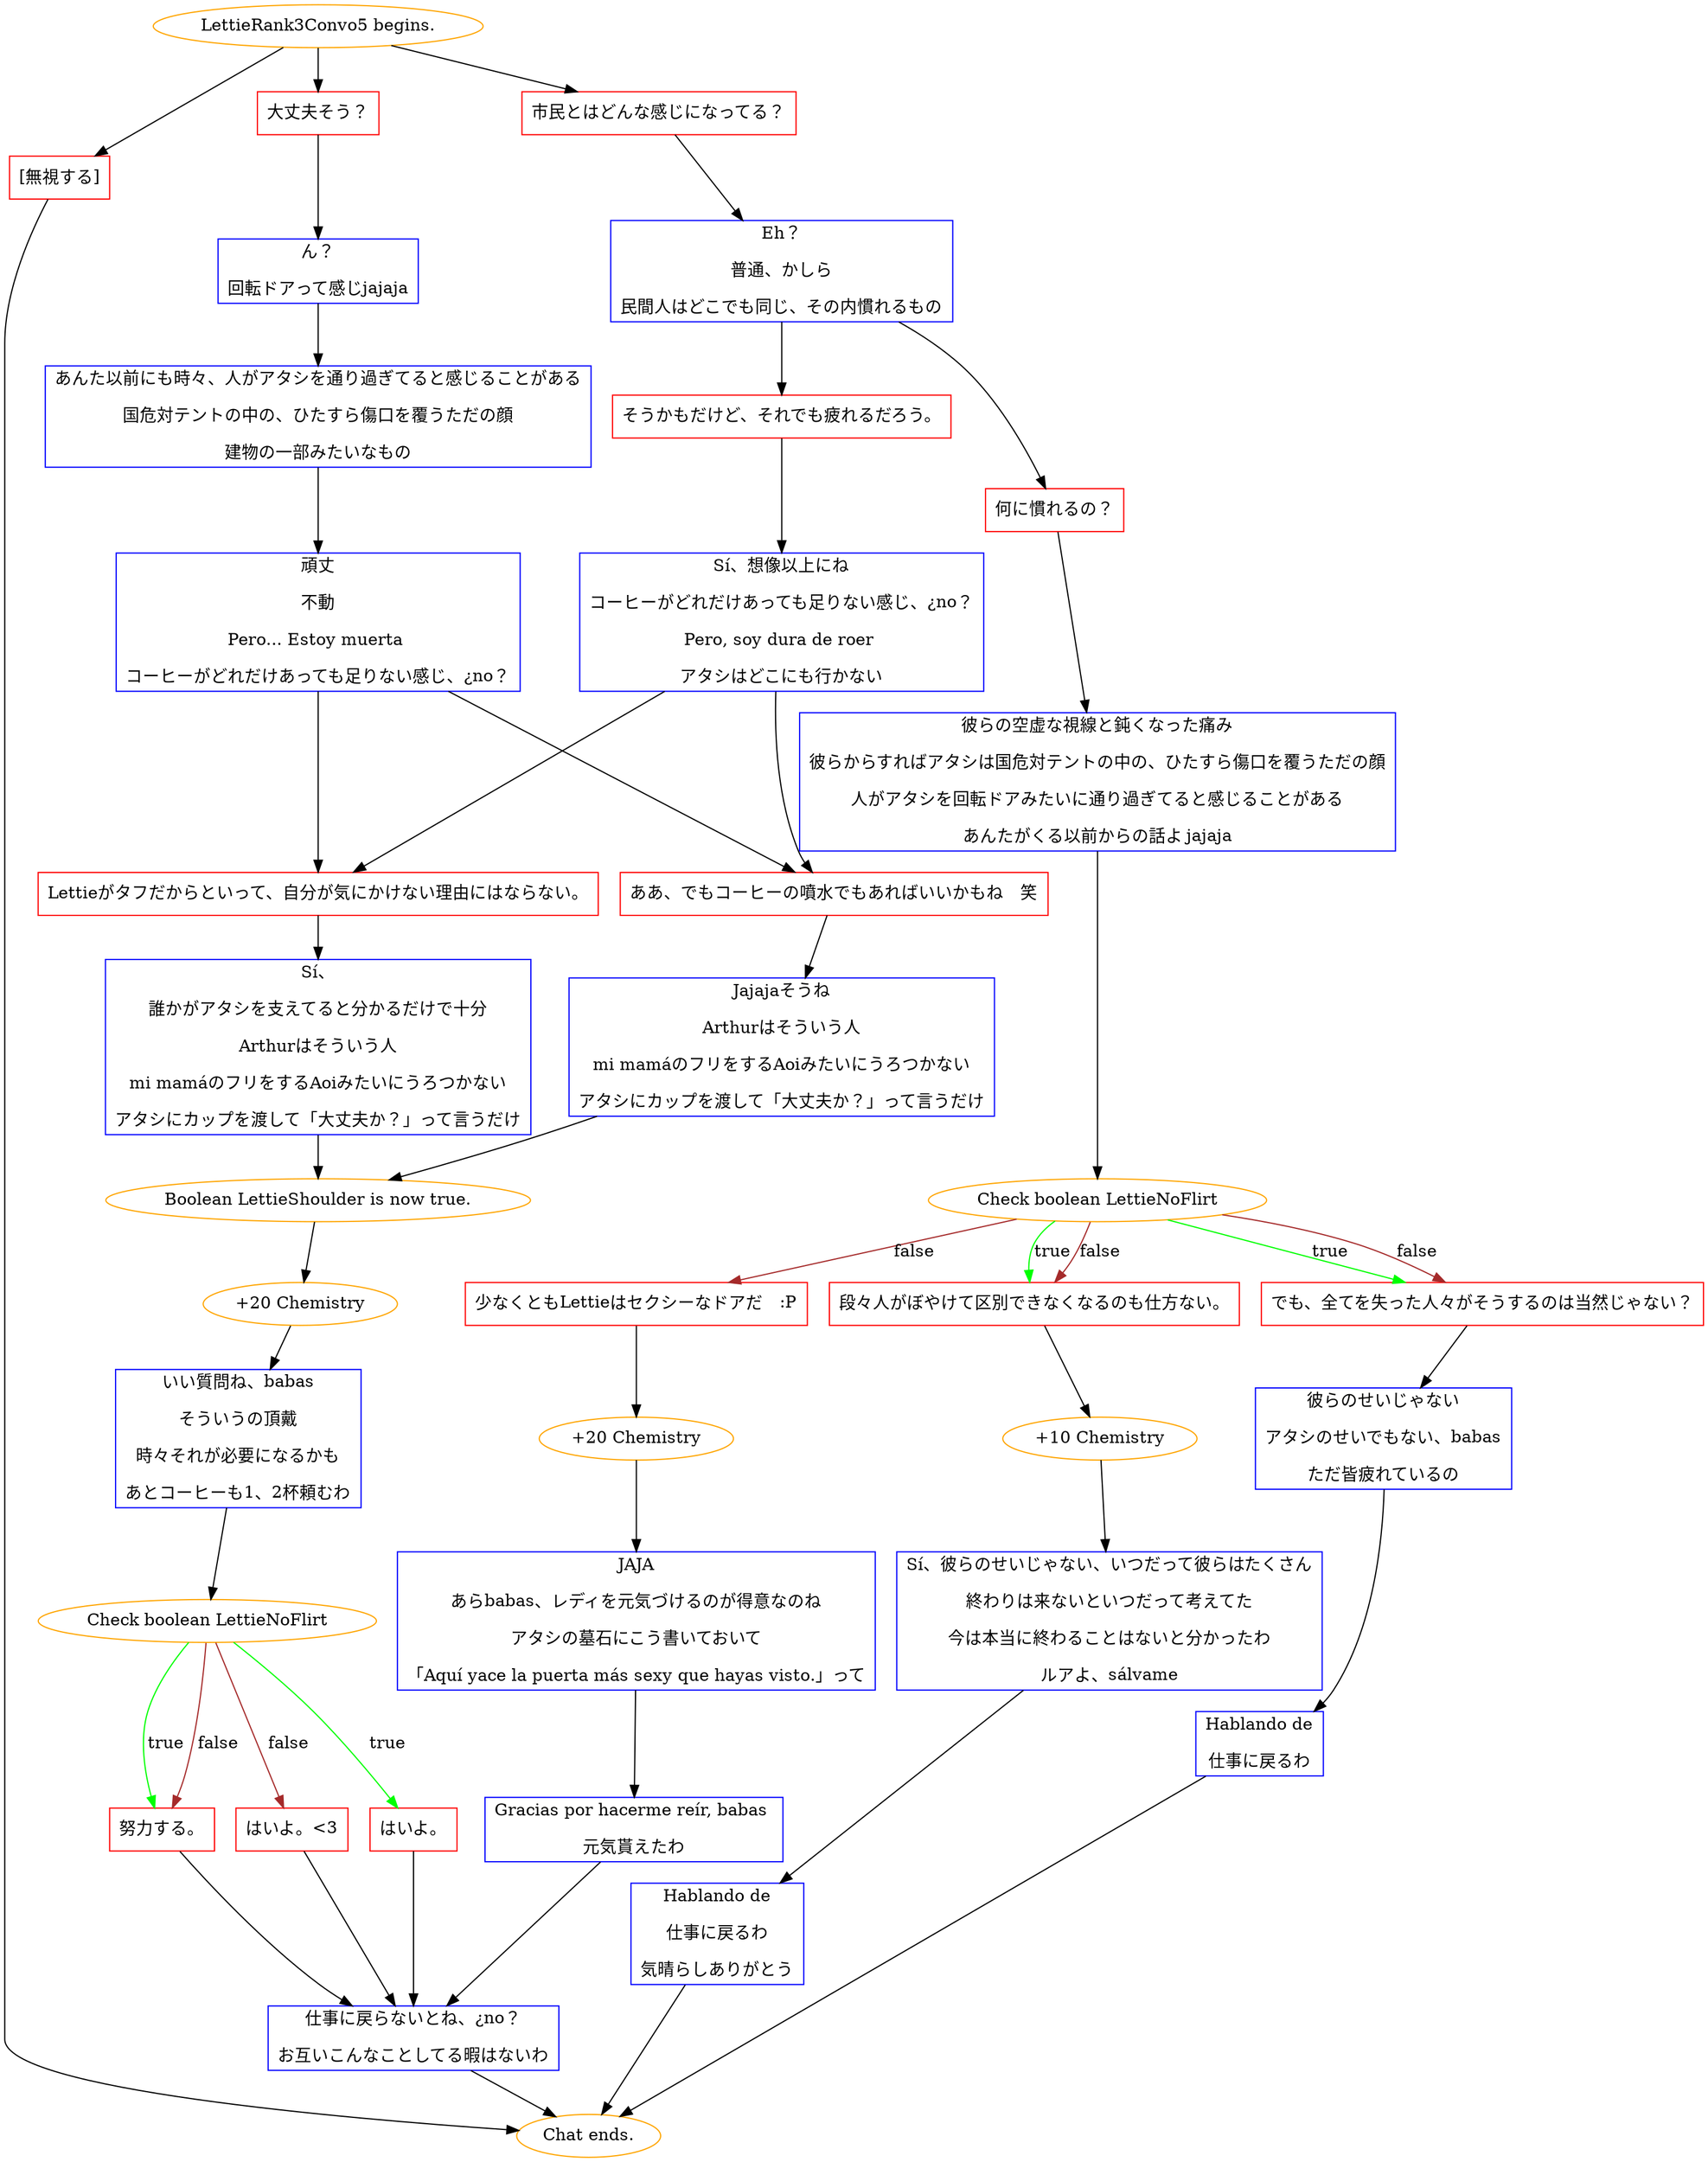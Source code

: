digraph {
	"LettieRank3Convo5 begins." [color=orange];
		"LettieRank3Convo5 begins." -> j1698923040;
		"LettieRank3Convo5 begins." -> j2145555881;
		"LettieRank3Convo5 begins." -> j85835136;
	j1698923040 [label="大丈夫そう？",shape=box,color=red];
		j1698923040 -> j423684204;
	j2145555881 [label="市民とはどんな感じになってる？",shape=box,color=red];
		j2145555881 -> j3414667305;
	j85835136 [label="[無視する]",shape=box,color=red];
		j85835136 -> "Chat ends.";
	j423684204 [label="ん？
回転ドアって感じjajaja",shape=box,color=blue];
		j423684204 -> j867739268;
	j3414667305 [label="Eh？
普通、かしら
民間人はどこでも同じ、その内慣れるもの",shape=box,color=blue];
		j3414667305 -> j3330638253;
		j3414667305 -> j1687993876;
	"Chat ends." [color=orange];
	j867739268 [label="あんた以前にも時々、人がアタシを通り過ぎてると感じることがある
国危対テントの中の、ひたすら傷口を覆うただの顔
建物の一部みたいなもの",shape=box,color=blue];
		j867739268 -> j3579828170;
	j3330638253 [label="そうかもだけど、それでも疲れるだろう。",shape=box,color=red];
		j3330638253 -> j549295476;
	j1687993876 [label="何に慣れるの？",shape=box,color=red];
		j1687993876 -> j1970999115;
	j3579828170 [label="頑丈
不動
Pero... Estoy muerta 
コーヒーがどれだけあっても足りない感じ、¿no？",shape=box,color=blue];
		j3579828170 -> j3608303386;
		j3579828170 -> j3314021169;
	j549295476 [label="Sí、想像以上にね
コーヒーがどれだけあっても足りない感じ、¿no？
Pero, soy dura de roer 
アタシはどこにも行かない",shape=box,color=blue];
		j549295476 -> j3608303386;
		j549295476 -> j3314021169;
	j1970999115 [label="彼らの空虚な視線と鈍くなった痛み
彼らからすればアタシは国危対テントの中の、ひたすら傷口を覆うただの顔
人がアタシを回転ドアみたいに通り過ぎてると感じることがある
あんたがくる以前からの話よ jajaja",shape=box,color=blue];
		j1970999115 -> j3050599071;
	j3608303386 [label="Lettieがタフだからといって、自分が気にかけない理由にはならない。",shape=box,color=red];
		j3608303386 -> j4210134119;
	j3314021169 [label="ああ、でもコーヒーの噴水でもあればいいかもね　笑",shape=box,color=red];
		j3314021169 -> j1496523394;
	j3050599071 [label="Check boolean LettieNoFlirt",color=orange];
		j3050599071 -> j119472580 [label=true,color=green];
		j3050599071 -> j836769308 [label=true,color=green];
		j3050599071 -> j119472580 [label=false,color=brown];
		j3050599071 -> j836769308 [label=false,color=brown];
		j3050599071 -> j1019213403 [label=false,color=brown];
	j4210134119 [label="Sí、
誰かがアタシを支えてると分かるだけで十分
Arthurはそういう人
mi mamáのフリをするAoiみたいにうろつかない
アタシにカップを渡して「大丈夫か？」って言うだけ",shape=box,color=blue];
		j4210134119 -> j1564263947;
	j1496523394 [label="Jajajaそうね
Arthurはそういう人
mi mamáのフリをするAoiみたいにうろつかない
アタシにカップを渡して「大丈夫か？」って言うだけ",shape=box,color=blue];
		j1496523394 -> j1564263947;
	j119472580 [label="でも、全てを失った人々がそうするのは当然じゃない？",shape=box,color=red];
		j119472580 -> j635830475;
	j836769308 [label="段々人がぼやけて区別できなくなるのも仕方ない。",shape=box,color=red];
		j836769308 -> j1776343137;
	j1019213403 [label="少なくともLettieはセクシーなドアだ　:P",shape=box,color=red];
		j1019213403 -> j2063589561;
	j1564263947 [label="Boolean LettieShoulder is now true.",color=orange];
		j1564263947 -> j1951203171;
	j635830475 [label="彼らのせいじゃない
アタシのせいでもない、babas
ただ皆疲れているの",shape=box,color=blue];
		j635830475 -> j1157061019;
	j1776343137 [label="+10 Chemistry",color=orange];
		j1776343137 -> j3219906499;
	j2063589561 [label="+20 Chemistry",color=orange];
		j2063589561 -> j853593323;
	j1951203171 [label="+20 Chemistry",color=orange];
		j1951203171 -> j1366522573;
	j1157061019 [label="Hablando de
仕事に戻るわ",shape=box,color=blue];
		j1157061019 -> "Chat ends.";
	j3219906499 [label="Sí、彼らのせいじゃない、いつだって彼らはたくさん
終わりは来ないといつだって考えてた
今は本当に終わることはないと分かったわ
ルアよ、sálvame",shape=box,color=blue];
		j3219906499 -> j1500970134;
	j853593323 [label="JAJA
あらbabas、レディを元気づけるのが得意なのね
アタシの墓石にこう書いておいて
「Aquí yace la puerta más sexy que hayas visto.」って",shape=box,color=blue];
		j853593323 -> j2152436118;
	j1366522573 [label="いい質問ね、babas
そういうの頂戴
時々それが必要になるかも
あとコーヒーも1、2杯頼むわ",shape=box,color=blue];
		j1366522573 -> j3637400474;
	j1500970134 [label="Hablando de
仕事に戻るわ
気晴らしありがとう",shape=box,color=blue];
		j1500970134 -> "Chat ends.";
	j2152436118 [label="Gracias por hacerme reír, babas 
元気貰えたわ",shape=box,color=blue];
		j2152436118 -> j3113924377;
	j3637400474 [label="Check boolean LettieNoFlirt",color=orange];
		j3637400474 -> j1921885928 [label=true,color=green];
		j3637400474 -> j759922244 [label=true,color=green];
		j3637400474 -> j1134451759 [label=false,color=brown];
		j3637400474 -> j759922244 [label=false,color=brown];
	j3113924377 [label="仕事に戻らないとね、¿no？
お互いこんなことしてる暇はないわ",shape=box,color=blue];
		j3113924377 -> "Chat ends.";
	j1921885928 [label="はいよ。",shape=box,color=red];
		j1921885928 -> j3113924377;
	j759922244 [label="努力する。",shape=box,color=red];
		j759922244 -> j3113924377;
	j1134451759 [label="はいよ。<3",shape=box,color=red];
		j1134451759 -> j3113924377;
}